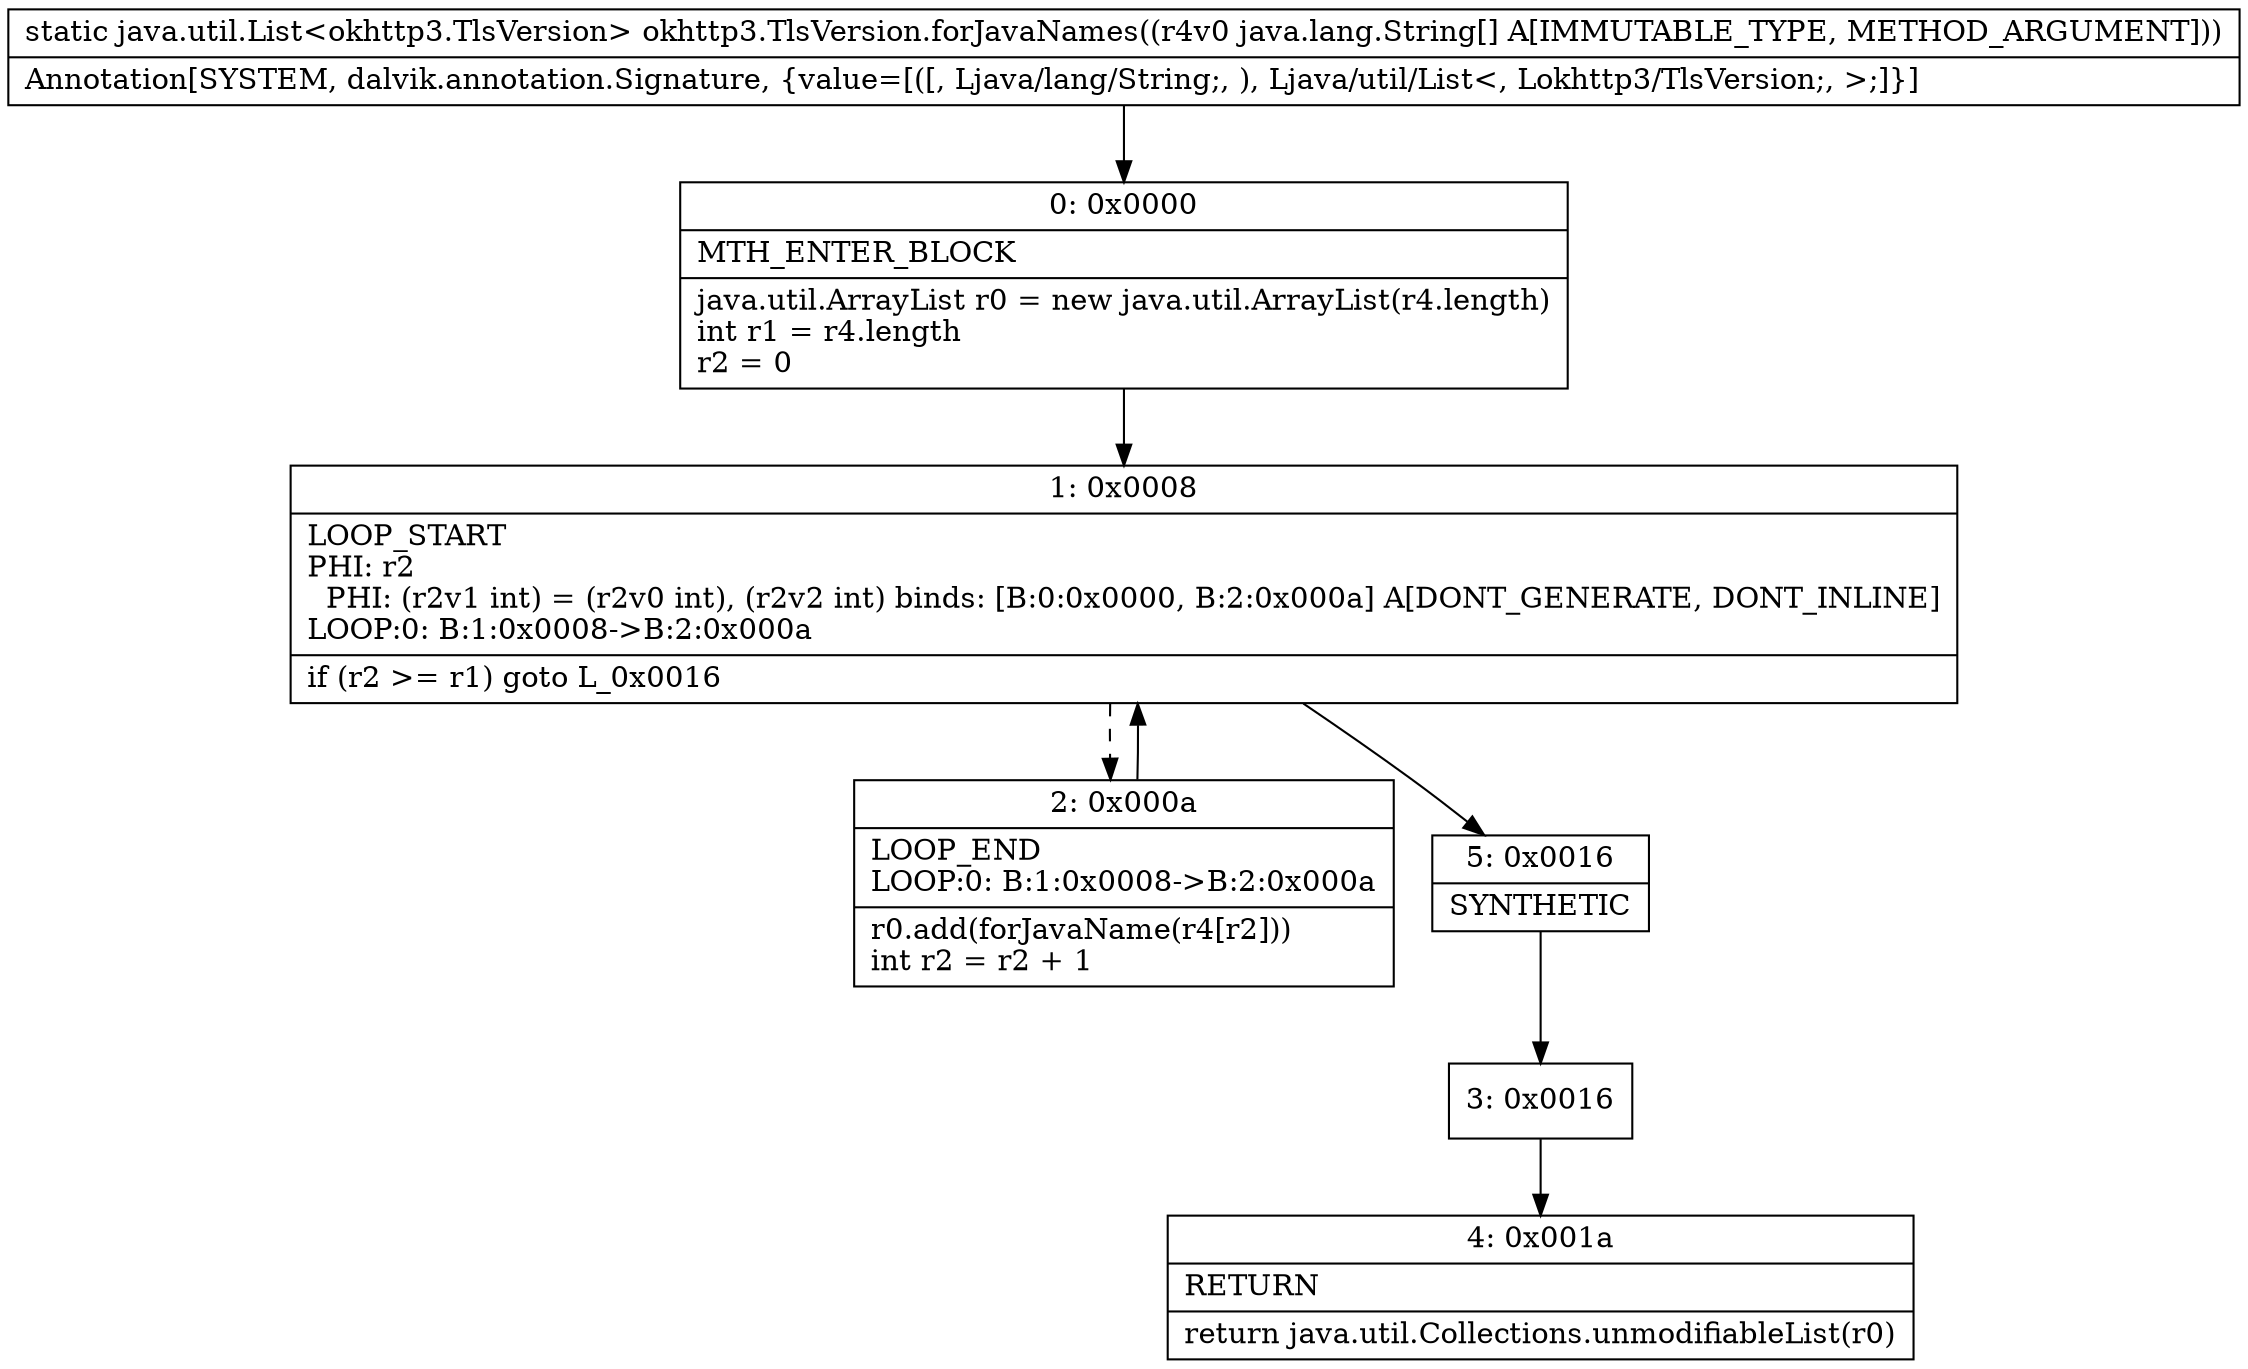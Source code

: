 digraph "CFG forokhttp3.TlsVersion.forJavaNames([Ljava\/lang\/String;)Ljava\/util\/List;" {
Node_0 [shape=record,label="{0\:\ 0x0000|MTH_ENTER_BLOCK\l|java.util.ArrayList r0 = new java.util.ArrayList(r4.length)\lint r1 = r4.length\lr2 = 0\l}"];
Node_1 [shape=record,label="{1\:\ 0x0008|LOOP_START\lPHI: r2 \l  PHI: (r2v1 int) = (r2v0 int), (r2v2 int) binds: [B:0:0x0000, B:2:0x000a] A[DONT_GENERATE, DONT_INLINE]\lLOOP:0: B:1:0x0008\-\>B:2:0x000a\l|if (r2 \>= r1) goto L_0x0016\l}"];
Node_2 [shape=record,label="{2\:\ 0x000a|LOOP_END\lLOOP:0: B:1:0x0008\-\>B:2:0x000a\l|r0.add(forJavaName(r4[r2]))\lint r2 = r2 + 1\l}"];
Node_3 [shape=record,label="{3\:\ 0x0016}"];
Node_4 [shape=record,label="{4\:\ 0x001a|RETURN\l|return java.util.Collections.unmodifiableList(r0)\l}"];
Node_5 [shape=record,label="{5\:\ 0x0016|SYNTHETIC\l}"];
MethodNode[shape=record,label="{static java.util.List\<okhttp3.TlsVersion\> okhttp3.TlsVersion.forJavaNames((r4v0 java.lang.String[] A[IMMUTABLE_TYPE, METHOD_ARGUMENT]))  | Annotation[SYSTEM, dalvik.annotation.Signature, \{value=[([, Ljava\/lang\/String;, ), Ljava\/util\/List\<, Lokhttp3\/TlsVersion;, \>;]\}]\l}"];
MethodNode -> Node_0;
Node_0 -> Node_1;
Node_1 -> Node_2[style=dashed];
Node_1 -> Node_5;
Node_2 -> Node_1;
Node_3 -> Node_4;
Node_5 -> Node_3;
}

